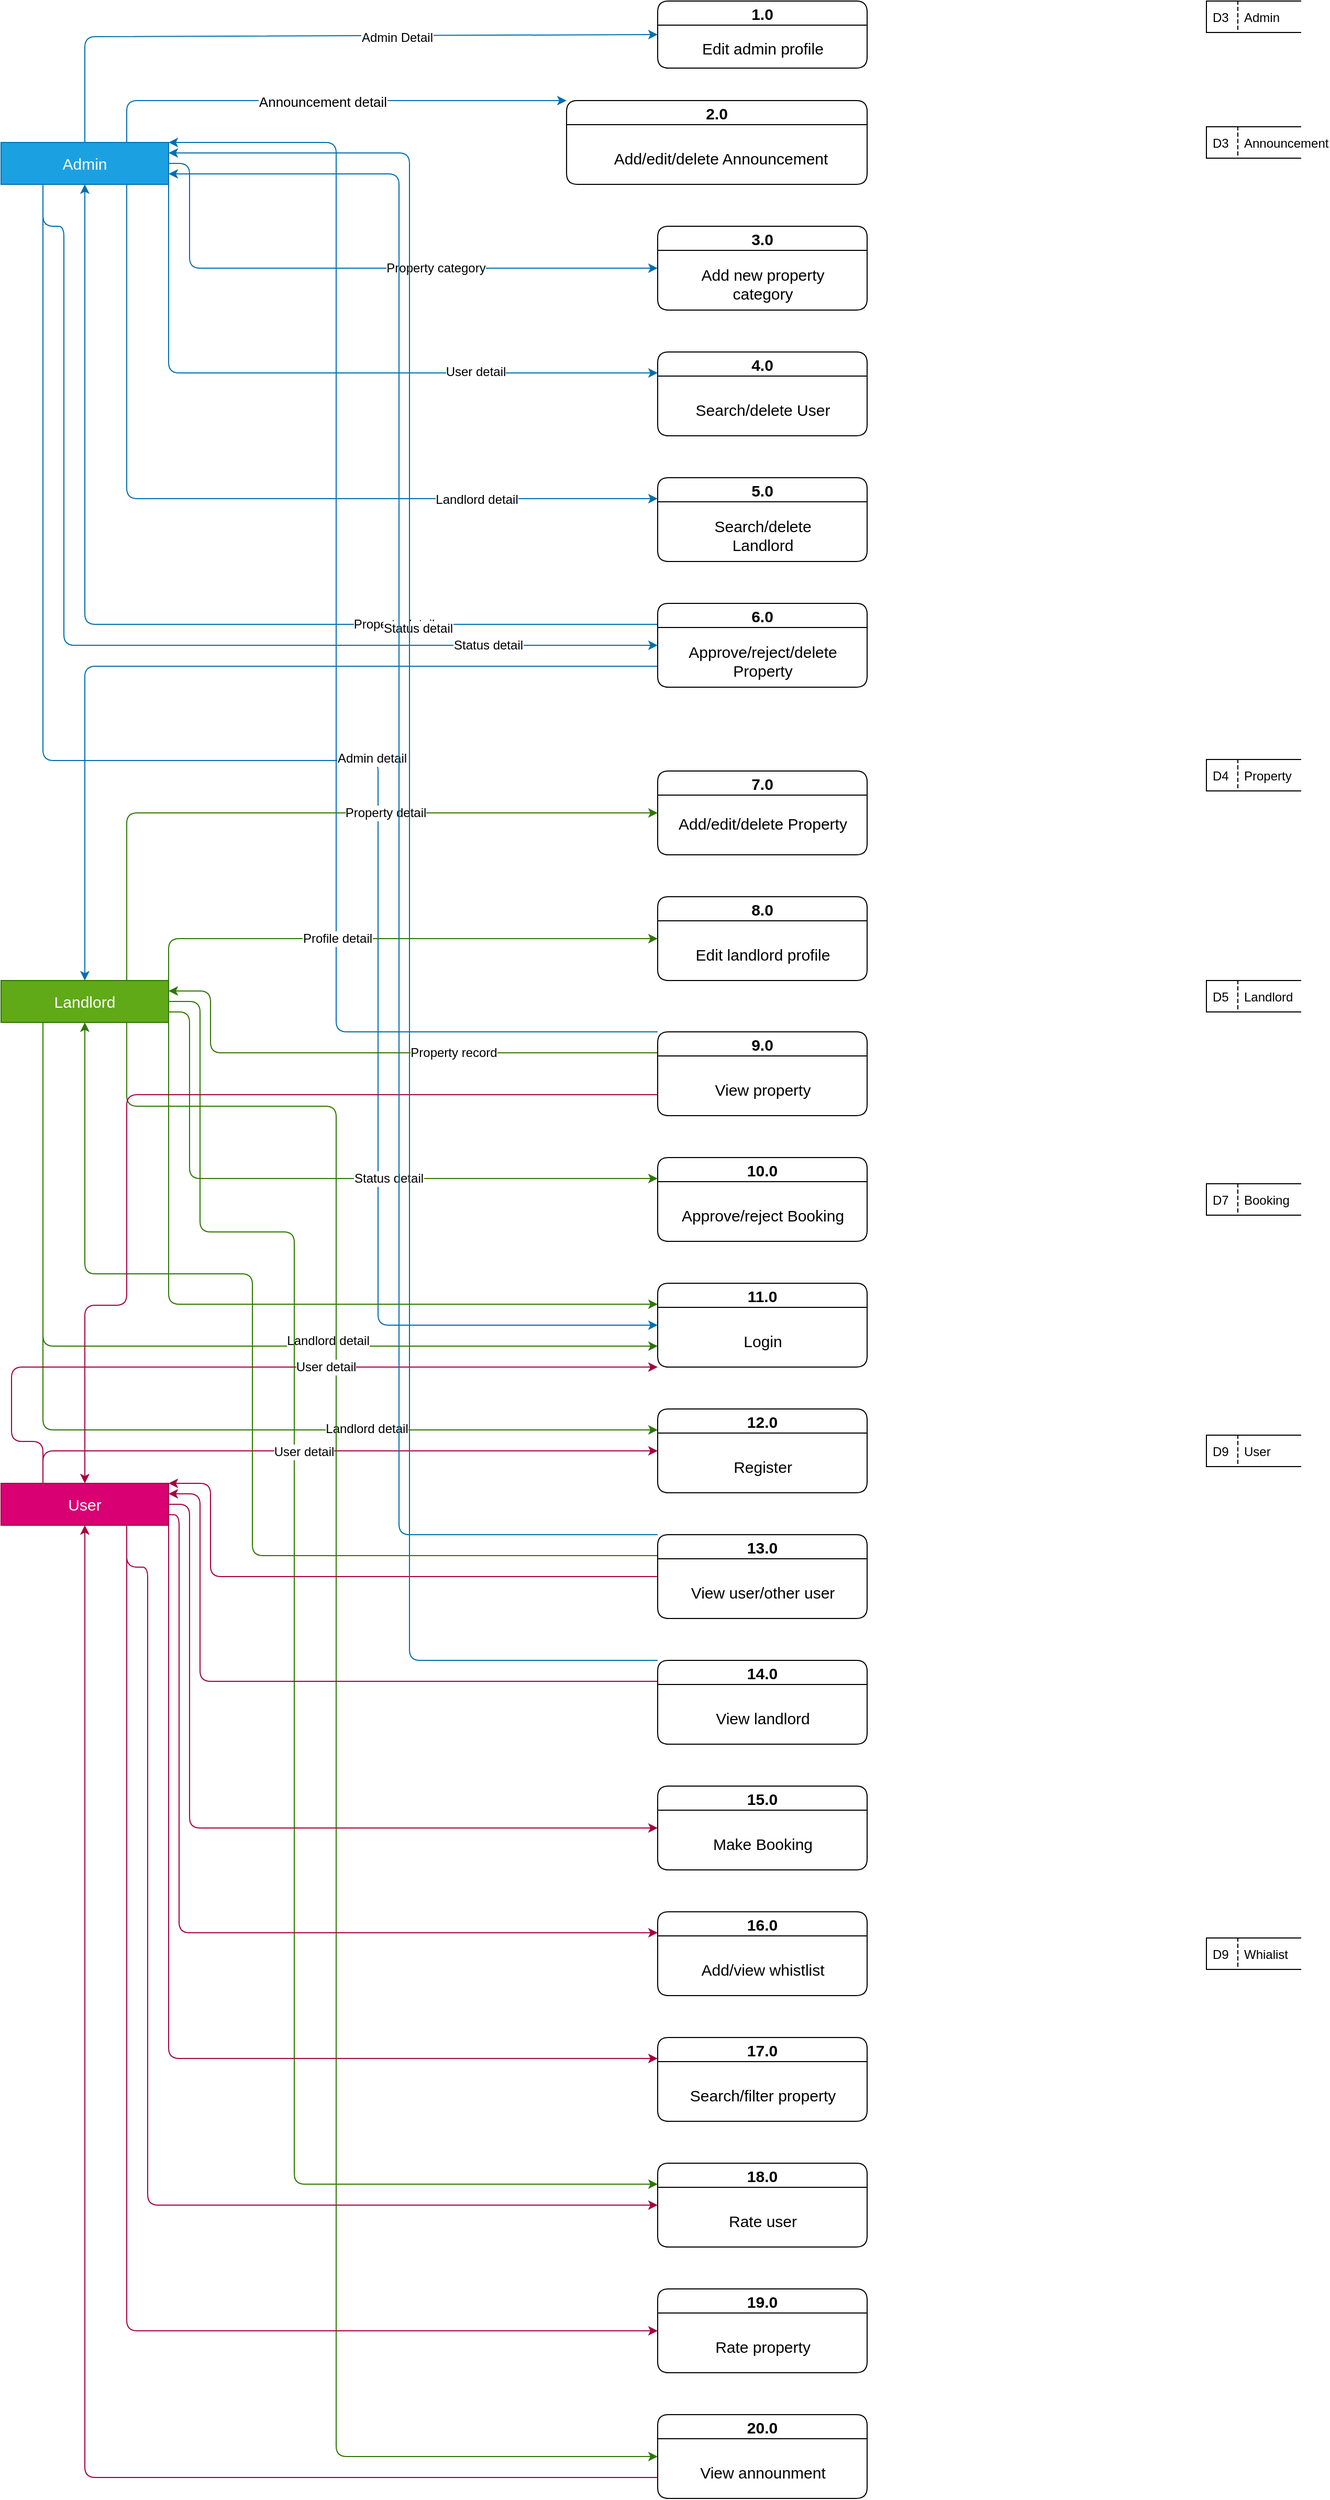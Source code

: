 <mxfile>
    <diagram id="42-3Qwi0CxuxkSYnmTf2" name="Page-1">
        <mxGraphModel dx="854" dy="1657" grid="1" gridSize="10" guides="1" tooltips="1" connect="1" arrows="1" fold="1" page="1" pageScale="1" pageWidth="827" pageHeight="1169" math="0" shadow="0">
            <root>
                <mxCell id="0"/>
                <mxCell id="1" parent="0"/>
                <mxCell id="106" style="edgeStyle=none;html=1;exitX=0.5;exitY=0;exitDx=0;exitDy=0;entryX=0;entryY=0.5;entryDx=0;entryDy=0;fontSize=15;fillColor=#1ba1e2;strokeColor=#006EAF;" parent="1" source="16" target="29" edge="1">
                    <mxGeometry relative="1" as="geometry">
                        <Array as="points">
                            <mxPoint x="80" y="-1110"/>
                        </Array>
                    </mxGeometry>
                </mxCell>
                <mxCell id="115" value="&lt;font style=&quot;font-size: 12px;&quot;&gt;Admin Detail&lt;/font&gt;" style="edgeLabel;html=1;align=center;verticalAlign=middle;resizable=0;points=[];fontSize=15;" parent="106" vertex="1" connectable="0">
                    <mxGeometry x="0.23" relative="1" as="geometry">
                        <mxPoint as="offset"/>
                    </mxGeometry>
                </mxCell>
                <mxCell id="107" style="edgeStyle=none;html=1;exitX=0.75;exitY=0;exitDx=0;exitDy=0;entryX=0;entryY=0;entryDx=0;entryDy=0;fontSize=15;fillColor=#1ba1e2;strokeColor=#006EAF;" parent="1" source="16" target="92" edge="1">
                    <mxGeometry relative="1" as="geometry">
                        <Array as="points">
                            <mxPoint x="120" y="-1049"/>
                        </Array>
                    </mxGeometry>
                </mxCell>
                <mxCell id="116" value="&lt;font style=&quot;font-size: 13px;&quot;&gt;Announcement detail&lt;/font&gt;" style="edgeLabel;html=1;align=center;verticalAlign=middle;resizable=0;points=[];fontSize=15;" parent="107" vertex="1" connectable="0">
                    <mxGeometry x="-0.119" y="1" relative="1" as="geometry">
                        <mxPoint x="24" y="1" as="offset"/>
                    </mxGeometry>
                </mxCell>
                <mxCell id="108" style="edgeStyle=none;html=1;exitX=1;exitY=0.5;exitDx=0;exitDy=0;entryX=0;entryY=0.5;entryDx=0;entryDy=0;fontSize=15;fillColor=#1ba1e2;strokeColor=#006EAF;" parent="1" source="16" target="95" edge="1">
                    <mxGeometry relative="1" as="geometry">
                        <Array as="points">
                            <mxPoint x="180" y="-989"/>
                            <mxPoint x="180" y="-889"/>
                        </Array>
                    </mxGeometry>
                </mxCell>
                <mxCell id="117" value="Property category" style="edgeLabel;html=1;align=center;verticalAlign=middle;resizable=0;points=[];fontSize=12;" parent="108" vertex="1" connectable="0">
                    <mxGeometry x="0.368" y="1" relative="1" as="geometry">
                        <mxPoint x="-33" y="1" as="offset"/>
                    </mxGeometry>
                </mxCell>
                <mxCell id="109" style="edgeStyle=none;html=1;exitX=1;exitY=1;exitDx=0;exitDy=0;entryX=0;entryY=0.25;entryDx=0;entryDy=0;fontSize=15;fillColor=#1ba1e2;strokeColor=#006EAF;" parent="1" source="16" target="102" edge="1">
                    <mxGeometry relative="1" as="geometry">
                        <Array as="points">
                            <mxPoint x="160" y="-789"/>
                        </Array>
                    </mxGeometry>
                </mxCell>
                <mxCell id="118" value="User detail" style="edgeLabel;html=1;align=center;verticalAlign=middle;resizable=0;points=[];fontSize=12;" parent="109" vertex="1" connectable="0">
                    <mxGeometry x="0.46" y="1" relative="1" as="geometry">
                        <mxPoint as="offset"/>
                    </mxGeometry>
                </mxCell>
                <mxCell id="110" style="edgeStyle=none;html=1;exitX=0.75;exitY=1;exitDx=0;exitDy=0;entryX=0;entryY=0.25;entryDx=0;entryDy=0;fontSize=15;fillColor=#1ba1e2;strokeColor=#006EAF;" parent="1" source="16" target="104" edge="1">
                    <mxGeometry relative="1" as="geometry">
                        <Array as="points">
                            <mxPoint x="120" y="-669"/>
                        </Array>
                    </mxGeometry>
                </mxCell>
                <mxCell id="119" value="Landlord detail" style="edgeLabel;html=1;align=center;verticalAlign=middle;resizable=0;points=[];fontSize=12;" parent="110" vertex="1" connectable="0">
                    <mxGeometry x="0.57" y="-1" relative="1" as="geometry">
                        <mxPoint as="offset"/>
                    </mxGeometry>
                </mxCell>
                <mxCell id="112" style="edgeStyle=none;html=1;exitX=0.5;exitY=1;exitDx=0;exitDy=0;entryX=0;entryY=0.25;entryDx=0;entryDy=0;fontSize=15;fillColor=#1ba1e2;strokeColor=#006EAF;startArrow=classic;startFill=1;endArrow=none;endFill=0;" parent="1" source="16" target="25" edge="1">
                    <mxGeometry relative="1" as="geometry">
                        <Array as="points">
                            <mxPoint x="80" y="-549"/>
                        </Array>
                    </mxGeometry>
                </mxCell>
                <mxCell id="120" value="Property detail" style="edgeLabel;html=1;align=center;verticalAlign=middle;resizable=0;points=[];fontSize=12;" parent="112" vertex="1" connectable="0">
                    <mxGeometry x="0.525" relative="1" as="geometry">
                        <mxPoint x="-23" as="offset"/>
                    </mxGeometry>
                </mxCell>
                <mxCell id="113" style="edgeStyle=none;html=1;exitX=0.25;exitY=1;exitDx=0;exitDy=0;entryX=0;entryY=0.5;entryDx=0;entryDy=0;fontSize=15;startArrow=none;startFill=0;endArrow=classic;endFill=1;fillColor=#1ba1e2;strokeColor=#006EAF;" parent="1" source="16" target="25" edge="1">
                    <mxGeometry relative="1" as="geometry">
                        <Array as="points">
                            <mxPoint x="40" y="-929"/>
                            <mxPoint x="60" y="-929"/>
                            <mxPoint x="60" y="-749"/>
                            <mxPoint x="60" y="-529"/>
                        </Array>
                    </mxGeometry>
                </mxCell>
                <mxCell id="121" value="Status detail" style="edgeLabel;html=1;align=center;verticalAlign=middle;resizable=0;points=[];fontSize=12;" parent="113" vertex="1" connectable="0">
                    <mxGeometry x="0.711" y="-1" relative="1" as="geometry">
                        <mxPoint x="-14" y="-1" as="offset"/>
                    </mxGeometry>
                </mxCell>
                <mxCell id="149" style="edgeStyle=none;html=1;exitX=0.25;exitY=1;exitDx=0;exitDy=0;entryX=0;entryY=0.5;entryDx=0;entryDy=0;fontSize=12;startArrow=none;startFill=0;endArrow=classic;endFill=1;fillColor=#1ba1e2;strokeColor=#006EAF;" parent="1" source="16" target="144" edge="1">
                    <mxGeometry relative="1" as="geometry">
                        <Array as="points">
                            <mxPoint x="40" y="-419"/>
                            <mxPoint x="360" y="-419"/>
                            <mxPoint x="360" y="120"/>
                        </Array>
                    </mxGeometry>
                </mxCell>
                <mxCell id="150" value="Admin detail" style="edgeLabel;html=1;align=center;verticalAlign=middle;resizable=0;points=[];fontSize=12;" parent="149" vertex="1" connectable="0">
                    <mxGeometry x="0.031" y="2" relative="1" as="geometry">
                        <mxPoint as="offset"/>
                    </mxGeometry>
                </mxCell>
                <mxCell id="187" style="edgeStyle=none;html=1;exitX=1;exitY=0;exitDx=0;exitDy=0;entryX=0;entryY=0;entryDx=0;entryDy=0;fontSize=12;startArrow=classic;startFill=1;endArrow=none;endFill=0;fillColor=#1ba1e2;strokeColor=#006EAF;" parent="1" source="16" target="135" edge="1">
                    <mxGeometry relative="1" as="geometry">
                        <Array as="points">
                            <mxPoint x="320" y="-1009"/>
                            <mxPoint x="320" y="-160"/>
                        </Array>
                    </mxGeometry>
                </mxCell>
                <mxCell id="16" value="&lt;font style=&quot;font-size: 15px;&quot;&gt;Admin&lt;/font&gt;" style="rounded=0;whiteSpace=wrap;html=1;fillColor=#1ba1e2;fontColor=#ffffff;strokeColor=#006EAF;" parent="1" vertex="1">
                    <mxGeometry y="-1009" width="160" height="40" as="geometry"/>
                </mxCell>
                <mxCell id="17" value="7.0" style="swimlane;startSize=23;rounded=1;fontSize=15;" parent="1" vertex="1">
                    <mxGeometry x="627" y="-409" width="200" height="80" as="geometry"/>
                </mxCell>
                <mxCell id="18" value="&lt;font style=&quot;font-size: 15px;&quot;&gt;Add/edit/delete Property&lt;/font&gt;" style="text;html=1;align=center;verticalAlign=middle;resizable=0;points=[];autosize=1;strokeColor=none;fillColor=none;rotation=0;fontSize=15;" parent="17" vertex="1">
                    <mxGeometry x="10" y="35" width="180" height="30" as="geometry"/>
                </mxCell>
                <mxCell id="114" style="edgeStyle=none;html=1;exitX=0;exitY=0.75;exitDx=0;exitDy=0;entryX=0.5;entryY=0;entryDx=0;entryDy=0;fontSize=15;startArrow=none;startFill=0;endArrow=classic;endFill=1;fillColor=#1ba1e2;strokeColor=#006EAF;" parent="1" source="25" target="124" edge="1">
                    <mxGeometry relative="1" as="geometry">
                        <Array as="points">
                            <mxPoint x="80" y="-509"/>
                        </Array>
                    </mxGeometry>
                </mxCell>
                <mxCell id="123" value="Status detail" style="edgeLabel;html=1;align=center;verticalAlign=middle;resizable=0;points=[];fontSize=12;" parent="114" vertex="1" connectable="0">
                    <mxGeometry x="-0.273" y="1" relative="1" as="geometry">
                        <mxPoint x="79" y="-37" as="offset"/>
                    </mxGeometry>
                </mxCell>
                <mxCell id="25" value="6.0" style="swimlane;startSize=23;rounded=1;fontSize=15;" parent="1" vertex="1">
                    <mxGeometry x="627" y="-569" width="200" height="80" as="geometry"/>
                </mxCell>
                <mxCell id="26" value="&lt;font style=&quot;font-size: 15px;&quot;&gt;Approve/reject/delete &lt;br&gt;Property&lt;/font&gt;" style="text;html=1;align=center;verticalAlign=middle;resizable=0;points=[];autosize=1;strokeColor=none;fillColor=none;rotation=0;fontSize=15;" parent="25" vertex="1">
                    <mxGeometry x="15" y="30" width="170" height="50" as="geometry"/>
                </mxCell>
                <mxCell id="29" value="1.0" style="swimlane;startSize=23;rounded=1;fontSize=15;" parent="1" vertex="1">
                    <mxGeometry x="627" y="-1144" width="200" height="64" as="geometry"/>
                </mxCell>
                <mxCell id="30" value="&lt;font style=&quot;font-size: 15px;&quot;&gt;Edit admin profile&lt;/font&gt;" style="text;html=1;align=center;verticalAlign=middle;resizable=0;points=[];autosize=1;strokeColor=none;fillColor=none;rotation=0;fontSize=15;" parent="29" vertex="1">
                    <mxGeometry x="30" y="30" width="140" height="30" as="geometry"/>
                </mxCell>
                <mxCell id="92" value="2.0" style="swimlane;startSize=23;rounded=1;fontSize=15;" parent="1" vertex="1">
                    <mxGeometry x="540" y="-1049" width="287" height="80" as="geometry"/>
                </mxCell>
                <mxCell id="93" value="&lt;font style=&quot;font-size: 15px;&quot;&gt;Add/edit/delete Announcement&lt;/font&gt;" style="text;html=1;align=center;verticalAlign=middle;resizable=0;points=[];autosize=1;strokeColor=none;fillColor=none;rotation=0;fontSize=15;" parent="92" vertex="1">
                    <mxGeometry x="32" y="40" width="230" height="30" as="geometry"/>
                </mxCell>
                <mxCell id="95" value="3.0" style="swimlane;startSize=23;rounded=1;fontSize=15;" parent="1" vertex="1">
                    <mxGeometry x="627" y="-929" width="200" height="80" as="geometry"/>
                </mxCell>
                <mxCell id="96" value="Add new property &lt;br&gt;category" style="text;html=1;align=center;verticalAlign=middle;resizable=0;points=[];autosize=1;strokeColor=none;fillColor=none;rotation=0;fontSize=15;" parent="95" vertex="1">
                    <mxGeometry x="30" y="30" width="140" height="50" as="geometry"/>
                </mxCell>
                <mxCell id="102" value="4.0" style="swimlane;startSize=23;rounded=1;fontSize=15;" parent="1" vertex="1">
                    <mxGeometry x="627" y="-809" width="200" height="80" as="geometry"/>
                </mxCell>
                <mxCell id="103" value="Search/delete User" style="text;html=1;align=center;verticalAlign=middle;resizable=0;points=[];autosize=1;strokeColor=none;fillColor=none;rotation=0;fontSize=15;" parent="102" vertex="1">
                    <mxGeometry x="25" y="40" width="150" height="30" as="geometry"/>
                </mxCell>
                <mxCell id="104" value="5.0" style="swimlane;startSize=23;rounded=1;fontSize=15;" parent="1" vertex="1">
                    <mxGeometry x="627" y="-689" width="200" height="80" as="geometry"/>
                </mxCell>
                <mxCell id="105" value="Search/delete&lt;br&gt;Landlord" style="text;html=1;align=center;verticalAlign=middle;resizable=0;points=[];autosize=1;strokeColor=none;fillColor=none;rotation=0;fontSize=15;" parent="104" vertex="1">
                    <mxGeometry x="40" y="30" width="120" height="50" as="geometry"/>
                </mxCell>
                <mxCell id="125" style="edgeStyle=none;html=1;exitX=0.75;exitY=0;exitDx=0;exitDy=0;entryX=0;entryY=0.5;entryDx=0;entryDy=0;fontSize=12;startArrow=none;startFill=0;endArrow=classic;endFill=1;fillColor=#60a917;strokeColor=#2D7600;" parent="1" source="124" target="17" edge="1">
                    <mxGeometry relative="1" as="geometry">
                        <Array as="points">
                            <mxPoint x="120" y="-369"/>
                        </Array>
                    </mxGeometry>
                </mxCell>
                <mxCell id="126" value="Property detail" style="edgeLabel;html=1;align=center;verticalAlign=middle;resizable=0;points=[];fontSize=12;" parent="125" vertex="1" connectable="0">
                    <mxGeometry x="0.383" y="-1" relative="1" as="geometry">
                        <mxPoint x="-54" y="-1" as="offset"/>
                    </mxGeometry>
                </mxCell>
                <mxCell id="133" style="edgeStyle=none;html=1;exitX=1;exitY=0;exitDx=0;exitDy=0;entryX=0;entryY=0.5;entryDx=0;entryDy=0;fontSize=12;startArrow=none;startFill=0;endArrow=classic;endFill=1;fillColor=#60a917;strokeColor=#2D7600;" parent="1" source="124" target="131" edge="1">
                    <mxGeometry relative="1" as="geometry">
                        <Array as="points">
                            <mxPoint x="160" y="-249"/>
                        </Array>
                    </mxGeometry>
                </mxCell>
                <mxCell id="134" value="Profile detail" style="edgeLabel;html=1;align=center;verticalAlign=middle;resizable=0;points=[];fontSize=12;" parent="133" vertex="1" connectable="0">
                    <mxGeometry x="-0.108" y="2" relative="1" as="geometry">
                        <mxPoint x="-25" y="2" as="offset"/>
                    </mxGeometry>
                </mxCell>
                <mxCell id="141" style="edgeStyle=none;html=1;exitX=1;exitY=0.75;exitDx=0;exitDy=0;entryX=0;entryY=0.25;entryDx=0;entryDy=0;fontSize=12;startArrow=none;startFill=0;endArrow=classic;endFill=1;fillColor=#60a917;strokeColor=#2D7600;" parent="1" source="124" target="139" edge="1">
                    <mxGeometry relative="1" as="geometry">
                        <Array as="points">
                            <mxPoint x="180" y="-179"/>
                            <mxPoint x="180" y="-20"/>
                        </Array>
                    </mxGeometry>
                </mxCell>
                <mxCell id="142" value="Status detail" style="edgeLabel;html=1;align=center;verticalAlign=middle;resizable=0;points=[];fontSize=12;" parent="141" vertex="1" connectable="0">
                    <mxGeometry x="0.254" relative="1" as="geometry">
                        <mxPoint x="-24" as="offset"/>
                    </mxGeometry>
                </mxCell>
                <mxCell id="148" style="edgeStyle=none;html=1;exitX=1;exitY=1;exitDx=0;exitDy=0;entryX=0;entryY=0.25;entryDx=0;entryDy=0;fontSize=12;startArrow=none;startFill=0;endArrow=classic;endFill=1;fillColor=#60a917;strokeColor=#2D7600;" parent="1" source="124" target="144" edge="1">
                    <mxGeometry relative="1" as="geometry">
                        <Array as="points">
                            <mxPoint x="160" y="100"/>
                        </Array>
                    </mxGeometry>
                </mxCell>
                <mxCell id="156" style="edgeStyle=none;html=1;exitX=0.25;exitY=1;exitDx=0;exitDy=0;entryX=0;entryY=0.75;entryDx=0;entryDy=0;fontSize=12;startArrow=none;startFill=0;endArrow=classic;endFill=1;fillColor=#60a917;strokeColor=#2D7600;" parent="1" source="124" target="144" edge="1">
                    <mxGeometry relative="1" as="geometry">
                        <Array as="points">
                            <mxPoint x="40" y="140"/>
                        </Array>
                    </mxGeometry>
                </mxCell>
                <mxCell id="157" value="Landlord detail" style="edgeLabel;html=1;align=center;verticalAlign=middle;resizable=0;points=[];fontSize=12;" parent="156" vertex="1" connectable="0">
                    <mxGeometry x="0.441" y="-1" relative="1" as="geometry">
                        <mxPoint x="-65" y="-6" as="offset"/>
                    </mxGeometry>
                </mxCell>
                <mxCell id="158" style="edgeStyle=none;html=1;exitX=0.25;exitY=1;exitDx=0;exitDy=0;entryX=0;entryY=0.25;entryDx=0;entryDy=0;fontSize=12;startArrow=none;startFill=0;endArrow=classic;endFill=1;fillColor=#60a917;strokeColor=#2D7600;" parent="1" source="124" target="146" edge="1">
                    <mxGeometry relative="1" as="geometry">
                        <Array as="points">
                            <mxPoint x="40" y="220"/>
                        </Array>
                    </mxGeometry>
                </mxCell>
                <mxCell id="159" value="Landlord detail" style="edgeLabel;html=1;align=center;verticalAlign=middle;resizable=0;points=[];fontSize=12;" parent="158" vertex="1" connectable="0">
                    <mxGeometry x="0.505" y="1" relative="1" as="geometry">
                        <mxPoint x="-37" as="offset"/>
                    </mxGeometry>
                </mxCell>
                <mxCell id="166" style="edgeStyle=none;html=1;exitX=0.5;exitY=1;exitDx=0;exitDy=0;entryX=0;entryY=0.25;entryDx=0;entryDy=0;fontSize=12;startArrow=classic;startFill=1;endArrow=none;endFill=0;fillColor=#60a917;strokeColor=#2D7600;" parent="1" source="124" target="160" edge="1">
                    <mxGeometry relative="1" as="geometry">
                        <Array as="points">
                            <mxPoint x="80" y="71"/>
                            <mxPoint x="240" y="71"/>
                            <mxPoint x="240" y="340"/>
                        </Array>
                    </mxGeometry>
                </mxCell>
                <mxCell id="193" style="edgeStyle=none;html=1;exitX=1;exitY=0.5;exitDx=0;exitDy=0;entryX=0;entryY=0.25;entryDx=0;entryDy=0;fontSize=12;startArrow=none;startFill=0;endArrow=classic;endFill=1;fillColor=#60a917;strokeColor=#2D7600;" parent="1" source="124" target="177" edge="1">
                    <mxGeometry relative="1" as="geometry">
                        <Array as="points">
                            <mxPoint x="190" y="-189"/>
                            <mxPoint x="190" y="31"/>
                            <mxPoint x="280" y="31"/>
                            <mxPoint x="280" y="940"/>
                        </Array>
                    </mxGeometry>
                </mxCell>
                <mxCell id="199" style="edgeStyle=none;html=1;exitX=0.75;exitY=1;exitDx=0;exitDy=0;entryX=0;entryY=0.5;entryDx=0;entryDy=0;fontSize=12;startArrow=none;startFill=0;endArrow=classic;endFill=1;fillColor=#60a917;strokeColor=#2D7600;" parent="1" source="124" target="196" edge="1">
                    <mxGeometry relative="1" as="geometry">
                        <Array as="points">
                            <mxPoint x="120" y="-89"/>
                            <mxPoint x="320" y="-89"/>
                            <mxPoint x="320" y="1200"/>
                        </Array>
                    </mxGeometry>
                </mxCell>
                <mxCell id="124" value="&lt;font style=&quot;font-size: 15px;&quot;&gt;Landlord&lt;/font&gt;" style="rounded=0;whiteSpace=wrap;html=1;fillColor=#60a917;fontColor=#ffffff;strokeColor=#2D7600;" parent="1" vertex="1">
                    <mxGeometry y="-209" width="160" height="40" as="geometry"/>
                </mxCell>
                <mxCell id="131" value="8.0" style="swimlane;startSize=23;rounded=1;fontSize=15;" parent="1" vertex="1">
                    <mxGeometry x="627" y="-289" width="200" height="80" as="geometry"/>
                </mxCell>
                <mxCell id="132" value="&lt;font style=&quot;font-size: 15px;&quot;&gt;Edit landlord profile&lt;br&gt;&lt;/font&gt;" style="text;html=1;align=center;verticalAlign=middle;resizable=0;points=[];autosize=1;strokeColor=none;fillColor=none;rotation=0;fontSize=15;" parent="131" vertex="1">
                    <mxGeometry x="25" y="40" width="150" height="30" as="geometry"/>
                </mxCell>
                <mxCell id="137" style="edgeStyle=none;html=1;exitX=0;exitY=0.25;exitDx=0;exitDy=0;entryX=1;entryY=0.25;entryDx=0;entryDy=0;fontSize=12;startArrow=none;startFill=0;endArrow=classic;endFill=1;fillColor=#60a917;strokeColor=#2D7600;" parent="1" source="135" target="124" edge="1">
                    <mxGeometry relative="1" as="geometry">
                        <Array as="points">
                            <mxPoint x="200" y="-140"/>
                            <mxPoint x="200" y="-199"/>
                        </Array>
                    </mxGeometry>
                </mxCell>
                <mxCell id="138" value="Property record" style="edgeLabel;html=1;align=center;verticalAlign=middle;resizable=0;points=[];fontSize=12;" parent="137" vertex="1" connectable="0">
                    <mxGeometry x="-0.618" relative="1" as="geometry">
                        <mxPoint x="-95" as="offset"/>
                    </mxGeometry>
                </mxCell>
                <mxCell id="135" value="9.0" style="swimlane;startSize=23;rounded=1;fontSize=15;" parent="1" vertex="1">
                    <mxGeometry x="627" y="-160" width="200" height="80" as="geometry"/>
                </mxCell>
                <mxCell id="136" value="&lt;font style=&quot;font-size: 15px;&quot;&gt;View property&lt;br&gt;&lt;/font&gt;" style="text;html=1;align=center;verticalAlign=middle;resizable=0;points=[];autosize=1;strokeColor=none;fillColor=none;rotation=0;fontSize=15;" parent="135" vertex="1">
                    <mxGeometry x="45" y="40" width="110" height="30" as="geometry"/>
                </mxCell>
                <mxCell id="139" value="10.0" style="swimlane;startSize=23;rounded=1;fontSize=15;" parent="1" vertex="1">
                    <mxGeometry x="627" y="-40" width="200" height="80" as="geometry"/>
                </mxCell>
                <mxCell id="140" value="&lt;font style=&quot;font-size: 15px;&quot;&gt;Approve/reject Booking&lt;br&gt;&lt;/font&gt;" style="text;html=1;align=center;verticalAlign=middle;resizable=0;points=[];autosize=1;strokeColor=none;fillColor=none;rotation=0;fontSize=15;" parent="139" vertex="1">
                    <mxGeometry x="10" y="40" width="180" height="30" as="geometry"/>
                </mxCell>
                <mxCell id="151" style="edgeStyle=none;html=1;exitX=0.25;exitY=0;exitDx=0;exitDy=0;entryX=0;entryY=1;entryDx=0;entryDy=0;fontSize=12;startArrow=none;startFill=0;endArrow=classic;endFill=1;fillColor=#d80073;strokeColor=#A50040;" parent="1" source="143" target="144" edge="1">
                    <mxGeometry relative="1" as="geometry">
                        <Array as="points">
                            <mxPoint x="40" y="231"/>
                            <mxPoint x="10" y="231"/>
                            <mxPoint x="10" y="160"/>
                        </Array>
                    </mxGeometry>
                </mxCell>
                <mxCell id="152" value="User detail" style="edgeLabel;html=1;align=center;verticalAlign=middle;resizable=0;points=[];fontSize=12;" parent="151" vertex="1" connectable="0">
                    <mxGeometry x="0.287" relative="1" as="geometry">
                        <mxPoint x="-47" as="offset"/>
                    </mxGeometry>
                </mxCell>
                <mxCell id="154" style="edgeStyle=none;html=1;exitX=0.25;exitY=0;exitDx=0;exitDy=0;fontSize=12;startArrow=none;startFill=0;endArrow=classic;endFill=1;fillColor=#d80073;strokeColor=#A50040;entryX=0;entryY=0.5;entryDx=0;entryDy=0;" parent="1" source="143" target="146" edge="1">
                    <mxGeometry relative="1" as="geometry">
                        <Array as="points">
                            <mxPoint x="40" y="240"/>
                        </Array>
                        <mxPoint x="400" y="251" as="targetPoint"/>
                    </mxGeometry>
                </mxCell>
                <mxCell id="155" value="User detail" style="edgeLabel;html=1;align=center;verticalAlign=middle;resizable=0;points=[];fontSize=12;" parent="154" vertex="1" connectable="0">
                    <mxGeometry x="0.012" y="-1" relative="1" as="geometry">
                        <mxPoint x="-33" as="offset"/>
                    </mxGeometry>
                </mxCell>
                <mxCell id="165" style="edgeStyle=none;html=1;exitX=1;exitY=0.25;exitDx=0;exitDy=0;entryX=0;entryY=0.25;entryDx=0;entryDy=0;fontSize=12;startArrow=classic;startFill=1;endArrow=none;endFill=0;fillColor=#d80073;strokeColor=#A50040;" parent="1" source="143" target="162" edge="1">
                    <mxGeometry relative="1" as="geometry">
                        <Array as="points">
                            <mxPoint x="190" y="281"/>
                            <mxPoint x="190" y="460"/>
                        </Array>
                    </mxGeometry>
                </mxCell>
                <mxCell id="168" style="edgeStyle=none;html=1;exitX=0.5;exitY=0;exitDx=0;exitDy=0;fontSize=12;startArrow=classic;startFill=1;endArrow=none;endFill=0;entryX=0;entryY=0.75;entryDx=0;entryDy=0;fillColor=#d80073;strokeColor=#A50040;" parent="1" source="143" target="135" edge="1">
                    <mxGeometry relative="1" as="geometry">
                        <mxPoint x="320" y="-99" as="targetPoint"/>
                        <Array as="points">
                            <mxPoint x="80" y="101"/>
                            <mxPoint x="120" y="101"/>
                            <mxPoint x="120" y="-49"/>
                            <mxPoint x="120" y="-100"/>
                        </Array>
                    </mxGeometry>
                </mxCell>
                <mxCell id="190" style="edgeStyle=none;html=1;exitX=1;exitY=0.5;exitDx=0;exitDy=0;fontSize=12;startArrow=none;startFill=0;endArrow=classic;endFill=1;fillColor=#d80073;strokeColor=#A50040;" parent="1" source="143" edge="1" target="171">
                    <mxGeometry relative="1" as="geometry">
                        <mxPoint x="400" y="581" as="targetPoint"/>
                        <Array as="points">
                            <mxPoint x="180" y="291"/>
                            <mxPoint x="180" y="600"/>
                        </Array>
                    </mxGeometry>
                </mxCell>
                <mxCell id="191" style="edgeStyle=none;html=1;exitX=1;exitY=0.75;exitDx=0;exitDy=0;entryX=0;entryY=0.25;entryDx=0;entryDy=0;fontSize=12;startArrow=none;startFill=0;endArrow=classic;endFill=1;fillColor=#d80073;strokeColor=#A50040;" parent="1" source="143" target="173" edge="1">
                    <mxGeometry relative="1" as="geometry">
                        <Array as="points">
                            <mxPoint x="170" y="301"/>
                            <mxPoint x="170" y="700"/>
                        </Array>
                    </mxGeometry>
                </mxCell>
                <mxCell id="192" style="edgeStyle=none;html=1;exitX=1;exitY=1;exitDx=0;exitDy=0;entryX=0;entryY=0.25;entryDx=0;entryDy=0;fontSize=12;startArrow=none;startFill=0;endArrow=classic;endFill=1;fillColor=#d80073;strokeColor=#A50040;" parent="1" source="143" target="175" edge="1">
                    <mxGeometry relative="1" as="geometry">
                        <Array as="points">
                            <mxPoint x="160" y="820"/>
                        </Array>
                    </mxGeometry>
                </mxCell>
                <mxCell id="194" style="edgeStyle=none;html=1;exitX=0.75;exitY=1;exitDx=0;exitDy=0;fontSize=12;startArrow=none;startFill=0;endArrow=classic;endFill=1;entryX=0;entryY=0.5;entryDx=0;entryDy=0;fillColor=#d80073;strokeColor=#A50040;" parent="1" source="143" target="180" edge="1">
                    <mxGeometry relative="1" as="geometry">
                        <mxPoint x="400" y="1161" as="targetPoint"/>
                        <Array as="points">
                            <mxPoint x="120" y="1080"/>
                        </Array>
                    </mxGeometry>
                </mxCell>
                <mxCell id="195" style="edgeStyle=none;html=1;exitX=0.75;exitY=1;exitDx=0;exitDy=0;entryX=0;entryY=0.5;entryDx=0;entryDy=0;fontSize=12;startArrow=none;startFill=0;endArrow=classic;endFill=1;fillColor=#d80073;strokeColor=#A50040;" parent="1" source="143" target="177" edge="1">
                    <mxGeometry relative="1" as="geometry">
                        <Array as="points">
                            <mxPoint x="120" y="351"/>
                            <mxPoint x="140" y="351"/>
                            <mxPoint x="140" y="960"/>
                        </Array>
                    </mxGeometry>
                </mxCell>
                <mxCell id="198" style="edgeStyle=none;html=1;exitX=0.5;exitY=1;exitDx=0;exitDy=0;entryX=0;entryY=0.75;entryDx=0;entryDy=0;fontSize=12;startArrow=classic;startFill=1;endArrow=none;endFill=0;fillColor=#d80073;strokeColor=#A50040;" parent="1" source="143" target="196" edge="1">
                    <mxGeometry relative="1" as="geometry">
                        <Array as="points">
                            <mxPoint x="80" y="1220"/>
                        </Array>
                    </mxGeometry>
                </mxCell>
                <mxCell id="143" value="&lt;font style=&quot;font-size: 15px;&quot;&gt;User&lt;/font&gt;" style="rounded=0;whiteSpace=wrap;html=1;fillColor=#d80073;fontColor=#ffffff;strokeColor=#A50040;" parent="1" vertex="1">
                    <mxGeometry y="271" width="160" height="40" as="geometry"/>
                </mxCell>
                <mxCell id="144" value="11.0" style="swimlane;startSize=23;rounded=1;fontSize=15;" parent="1" vertex="1">
                    <mxGeometry x="627" y="80" width="200" height="80" as="geometry"/>
                </mxCell>
                <mxCell id="145" value="&lt;font style=&quot;font-size: 15px;&quot;&gt;Login&lt;br&gt;&lt;/font&gt;" style="text;html=1;align=center;verticalAlign=middle;resizable=0;points=[];autosize=1;strokeColor=none;fillColor=none;rotation=0;fontSize=15;" parent="144" vertex="1">
                    <mxGeometry x="70" y="40" width="60" height="30" as="geometry"/>
                </mxCell>
                <mxCell id="146" value="12.0" style="swimlane;startSize=23;rounded=1;fontSize=15;" parent="1" vertex="1">
                    <mxGeometry x="627" y="200" width="200" height="80" as="geometry"/>
                </mxCell>
                <mxCell id="147" value="&lt;font style=&quot;font-size: 15px;&quot;&gt;Register&lt;br&gt;&lt;/font&gt;" style="text;html=1;align=center;verticalAlign=middle;resizable=0;points=[];autosize=1;strokeColor=none;fillColor=none;rotation=0;fontSize=15;" parent="146" vertex="1">
                    <mxGeometry x="60" y="40" width="80" height="30" as="geometry"/>
                </mxCell>
                <mxCell id="164" style="edgeStyle=none;html=1;entryX=1;entryY=0;entryDx=0;entryDy=0;fontSize=12;startArrow=none;startFill=0;endArrow=classic;endFill=1;fillColor=#d80073;strokeColor=#A50040;" parent="1" source="160" target="143" edge="1">
                    <mxGeometry relative="1" as="geometry">
                        <Array as="points">
                            <mxPoint x="200" y="360"/>
                            <mxPoint x="200" y="271"/>
                        </Array>
                    </mxGeometry>
                </mxCell>
                <mxCell id="189" style="edgeStyle=none;html=1;exitX=0;exitY=0;exitDx=0;exitDy=0;entryX=1;entryY=0.75;entryDx=0;entryDy=0;fontSize=12;startArrow=none;startFill=0;endArrow=classic;endFill=1;fillColor=#1ba1e2;strokeColor=#006EAF;" parent="1" source="160" target="16" edge="1">
                    <mxGeometry relative="1" as="geometry">
                        <Array as="points">
                            <mxPoint x="380" y="320"/>
                            <mxPoint x="380" y="-979"/>
                        </Array>
                    </mxGeometry>
                </mxCell>
                <mxCell id="160" value="13.0" style="swimlane;startSize=23;rounded=1;fontSize=15;" parent="1" vertex="1">
                    <mxGeometry x="627" y="320" width="200" height="80" as="geometry"/>
                </mxCell>
                <mxCell id="161" value="&lt;font style=&quot;font-size: 15px;&quot;&gt;View user/other user&lt;br&gt;&lt;/font&gt;" style="text;html=1;align=center;verticalAlign=middle;resizable=0;points=[];autosize=1;strokeColor=none;fillColor=none;rotation=0;fontSize=15;" parent="160" vertex="1">
                    <mxGeometry x="20" y="40" width="160" height="30" as="geometry"/>
                </mxCell>
                <mxCell id="188" style="edgeStyle=none;html=1;exitX=0;exitY=0;exitDx=0;exitDy=0;entryX=1;entryY=0.25;entryDx=0;entryDy=0;fontSize=12;startArrow=none;startFill=0;endArrow=classic;endFill=1;fillColor=#1ba1e2;strokeColor=#006EAF;" parent="1" source="162" target="16" edge="1">
                    <mxGeometry relative="1" as="geometry">
                        <Array as="points">
                            <mxPoint x="390" y="440"/>
                            <mxPoint x="390" y="-999"/>
                        </Array>
                    </mxGeometry>
                </mxCell>
                <mxCell id="162" value="14.0" style="swimlane;startSize=23;rounded=1;fontSize=15;" parent="1" vertex="1">
                    <mxGeometry x="627" y="440" width="200" height="80" as="geometry"/>
                </mxCell>
                <mxCell id="163" value="&lt;font style=&quot;font-size: 15px;&quot;&gt;View landlord&lt;br&gt;&lt;/font&gt;" style="text;html=1;align=center;verticalAlign=middle;resizable=0;points=[];autosize=1;strokeColor=none;fillColor=none;rotation=0;fontSize=15;" parent="162" vertex="1">
                    <mxGeometry x="45" y="40" width="110" height="30" as="geometry"/>
                </mxCell>
                <mxCell id="171" value="15.0" style="swimlane;startSize=23;rounded=1;fontSize=15;" parent="1" vertex="1">
                    <mxGeometry x="627" y="560" width="200" height="80" as="geometry"/>
                </mxCell>
                <mxCell id="172" value="&lt;font style=&quot;font-size: 15px;&quot;&gt;Make Booking&lt;br&gt;&lt;/font&gt;" style="text;html=1;align=center;verticalAlign=middle;resizable=0;points=[];autosize=1;strokeColor=none;fillColor=none;rotation=0;fontSize=15;" parent="171" vertex="1">
                    <mxGeometry x="40" y="40" width="120" height="30" as="geometry"/>
                </mxCell>
                <mxCell id="173" value="16.0" style="swimlane;startSize=23;rounded=1;fontSize=15;" parent="1" vertex="1">
                    <mxGeometry x="627" y="680" width="200" height="80" as="geometry"/>
                </mxCell>
                <mxCell id="174" value="&lt;font style=&quot;font-size: 15px;&quot;&gt;Add/view whistlist&lt;br&gt;&lt;/font&gt;" style="text;html=1;align=center;verticalAlign=middle;resizable=0;points=[];autosize=1;strokeColor=none;fillColor=none;rotation=0;fontSize=15;" parent="173" vertex="1">
                    <mxGeometry x="30" y="40" width="140" height="30" as="geometry"/>
                </mxCell>
                <mxCell id="175" value="17.0" style="swimlane;startSize=23;rounded=1;fontSize=15;" parent="1" vertex="1">
                    <mxGeometry x="627" y="800" width="200" height="80" as="geometry"/>
                </mxCell>
                <mxCell id="176" value="&lt;font style=&quot;font-size: 15px;&quot;&gt;Search/filter property&lt;br&gt;&lt;/font&gt;" style="text;html=1;align=center;verticalAlign=middle;resizable=0;points=[];autosize=1;strokeColor=none;fillColor=none;rotation=0;fontSize=15;" parent="175" vertex="1">
                    <mxGeometry x="20" y="40" width="160" height="30" as="geometry"/>
                </mxCell>
                <mxCell id="177" value="18.0" style="swimlane;startSize=23;rounded=1;fontSize=15;" parent="1" vertex="1">
                    <mxGeometry x="627" y="920" width="200" height="80" as="geometry"/>
                </mxCell>
                <mxCell id="178" value="&lt;font style=&quot;font-size: 15px;&quot;&gt;Rate user&lt;br&gt;&lt;/font&gt;" style="text;html=1;align=center;verticalAlign=middle;resizable=0;points=[];autosize=1;strokeColor=none;fillColor=none;rotation=0;fontSize=15;" parent="177" vertex="1">
                    <mxGeometry x="55" y="40" width="90" height="30" as="geometry"/>
                </mxCell>
                <mxCell id="180" value="19.0" style="swimlane;startSize=23;rounded=1;fontSize=15;" parent="1" vertex="1">
                    <mxGeometry x="627" y="1040" width="200" height="80" as="geometry"/>
                </mxCell>
                <mxCell id="181" value="&lt;font style=&quot;font-size: 15px;&quot;&gt;Rate property&lt;br&gt;&lt;/font&gt;" style="text;html=1;align=center;verticalAlign=middle;resizable=0;points=[];autosize=1;strokeColor=none;fillColor=none;rotation=0;fontSize=15;" parent="180" vertex="1">
                    <mxGeometry x="45" y="40" width="110" height="30" as="geometry"/>
                </mxCell>
                <mxCell id="196" value="20.0" style="swimlane;startSize=23;rounded=1;fontSize=15;" parent="1" vertex="1">
                    <mxGeometry x="627" y="1160" width="200" height="80" as="geometry"/>
                </mxCell>
                <mxCell id="197" value="&lt;font style=&quot;font-size: 15px;&quot;&gt;View announment&lt;br&gt;&lt;/font&gt;" style="text;html=1;align=center;verticalAlign=middle;resizable=0;points=[];autosize=1;strokeColor=none;fillColor=none;rotation=0;fontSize=15;" parent="196" vertex="1">
                    <mxGeometry x="30" y="40" width="140" height="30" as="geometry"/>
                </mxCell>
                <mxCell id="207" value="Landlord" style="shape=partialRectangle;fillColor=none;align=left;verticalAlign=middle;strokeColor=default;spacingLeft=34;rotatable=0;points=[[0,0.5],[1,0.5]];portConstraint=eastwest;dropTarget=0;strokeWidth=1;perimeterSpacing=1;right=0;" parent="1" vertex="1">
                    <mxGeometry x="1151" y="-209" width="90" height="30" as="geometry"/>
                </mxCell>
                <mxCell id="208" value="D5" style="shape=partialRectangle;top=0;left=0;bottom=0;fillColor=none;stokeWidth=1;dashed=1;align=left;verticalAlign=middle;spacingLeft=4;spacingRight=4;overflow=hidden;rotatable=0;points=[];portConstraint=eastwest;part=1;strokeColor=default;" parent="207" vertex="1" connectable="0">
                    <mxGeometry width="30" height="30" as="geometry"/>
                </mxCell>
                <mxCell id="211" value="Booking" style="shape=partialRectangle;fillColor=none;align=left;verticalAlign=middle;strokeColor=default;spacingLeft=34;rotatable=0;points=[[0,0.5],[1,0.5]];portConstraint=eastwest;dropTarget=0;strokeWidth=1;perimeterSpacing=1;right=0;" parent="1" vertex="1">
                    <mxGeometry x="1151" y="-15" width="90" height="30" as="geometry"/>
                </mxCell>
                <mxCell id="212" value="D7" style="shape=partialRectangle;top=0;left=0;bottom=0;fillColor=none;stokeWidth=1;dashed=1;align=left;verticalAlign=middle;spacingLeft=4;spacingRight=4;overflow=hidden;rotatable=0;points=[];portConstraint=eastwest;part=1;strokeColor=default;" parent="211" vertex="1" connectable="0">
                    <mxGeometry width="30" height="30" as="geometry"/>
                </mxCell>
                <mxCell id="215" value="Admin" style="shape=partialRectangle;fillColor=none;align=left;verticalAlign=middle;strokeColor=default;spacingLeft=34;rotatable=0;points=[[0,0.5],[1,0.5]];portConstraint=eastwest;dropTarget=0;strokeWidth=1;perimeterSpacing=1;right=0;" parent="1" vertex="1">
                    <mxGeometry x="1151" y="-1144" width="90" height="30" as="geometry"/>
                </mxCell>
                <mxCell id="216" value="D3" style="shape=partialRectangle;top=0;left=0;bottom=0;fillColor=none;stokeWidth=1;dashed=1;align=left;verticalAlign=middle;spacingLeft=4;spacingRight=4;overflow=hidden;rotatable=0;points=[];portConstraint=eastwest;part=1;strokeColor=default;" parent="215" connectable="0" vertex="1">
                    <mxGeometry width="30" height="30" as="geometry"/>
                </mxCell>
                <mxCell id="217" value="Property" style="shape=partialRectangle;fillColor=none;align=left;verticalAlign=middle;strokeColor=default;spacingLeft=34;rotatable=0;points=[[0,0.5],[1,0.5]];portConstraint=eastwest;dropTarget=0;strokeWidth=1;perimeterSpacing=1;right=0;" parent="1" vertex="1">
                    <mxGeometry x="1151" y="-420" width="90" height="30" as="geometry"/>
                </mxCell>
                <mxCell id="218" value="D4" style="shape=partialRectangle;top=0;left=0;bottom=0;fillColor=none;stokeWidth=1;dashed=1;align=left;verticalAlign=middle;spacingLeft=4;spacingRight=4;overflow=hidden;rotatable=0;points=[];portConstraint=eastwest;part=1;strokeColor=default;" parent="217" connectable="0" vertex="1">
                    <mxGeometry width="30" height="30" as="geometry"/>
                </mxCell>
                <mxCell id="219" value="User" style="shape=partialRectangle;fillColor=none;align=left;verticalAlign=middle;strokeColor=default;spacingLeft=34;rotatable=0;points=[[0,0.5],[1,0.5]];portConstraint=eastwest;dropTarget=0;strokeWidth=1;perimeterSpacing=1;right=0;" parent="1" vertex="1">
                    <mxGeometry x="1151" y="225" width="90" height="30" as="geometry"/>
                </mxCell>
                <mxCell id="220" value="D9" style="shape=partialRectangle;top=0;left=0;bottom=0;fillColor=none;stokeWidth=1;dashed=1;align=left;verticalAlign=middle;spacingLeft=4;spacingRight=4;overflow=hidden;rotatable=0;points=[];portConstraint=eastwest;part=1;strokeColor=default;" parent="219" vertex="1" connectable="0">
                    <mxGeometry width="30" height="30" as="geometry"/>
                </mxCell>
                <mxCell id="250" value="Announcement" style="shape=partialRectangle;fillColor=none;align=left;verticalAlign=middle;strokeColor=default;spacingLeft=34;rotatable=0;points=[[0,0.5],[1,0.5]];portConstraint=eastwest;dropTarget=0;strokeWidth=1;perimeterSpacing=1;right=0;" parent="1" vertex="1">
                    <mxGeometry x="1151" y="-1024" width="90" height="30" as="geometry"/>
                </mxCell>
                <mxCell id="251" value="D3" style="shape=partialRectangle;top=0;left=0;bottom=0;fillColor=none;stokeWidth=1;dashed=1;align=left;verticalAlign=middle;spacingLeft=4;spacingRight=4;overflow=hidden;rotatable=0;points=[];portConstraint=eastwest;part=1;strokeColor=default;" parent="250" connectable="0" vertex="1">
                    <mxGeometry width="30" height="30" as="geometry"/>
                </mxCell>
                <mxCell id="254" value="Whialist" style="shape=partialRectangle;fillColor=none;align=left;verticalAlign=middle;strokeColor=default;spacingLeft=34;rotatable=0;points=[[0,0.5],[1,0.5]];portConstraint=eastwest;dropTarget=0;strokeWidth=1;perimeterSpacing=1;right=0;" parent="1" vertex="1">
                    <mxGeometry x="1151" y="705" width="90" height="30" as="geometry"/>
                </mxCell>
                <mxCell id="255" value="D9" style="shape=partialRectangle;top=0;left=0;bottom=0;fillColor=none;stokeWidth=1;dashed=1;align=left;verticalAlign=middle;spacingLeft=4;spacingRight=4;overflow=hidden;rotatable=0;points=[];portConstraint=eastwest;part=1;strokeColor=default;" parent="254" vertex="1" connectable="0">
                    <mxGeometry width="30" height="30" as="geometry"/>
                </mxCell>
            </root>
        </mxGraphModel>
    </diagram>
</mxfile>